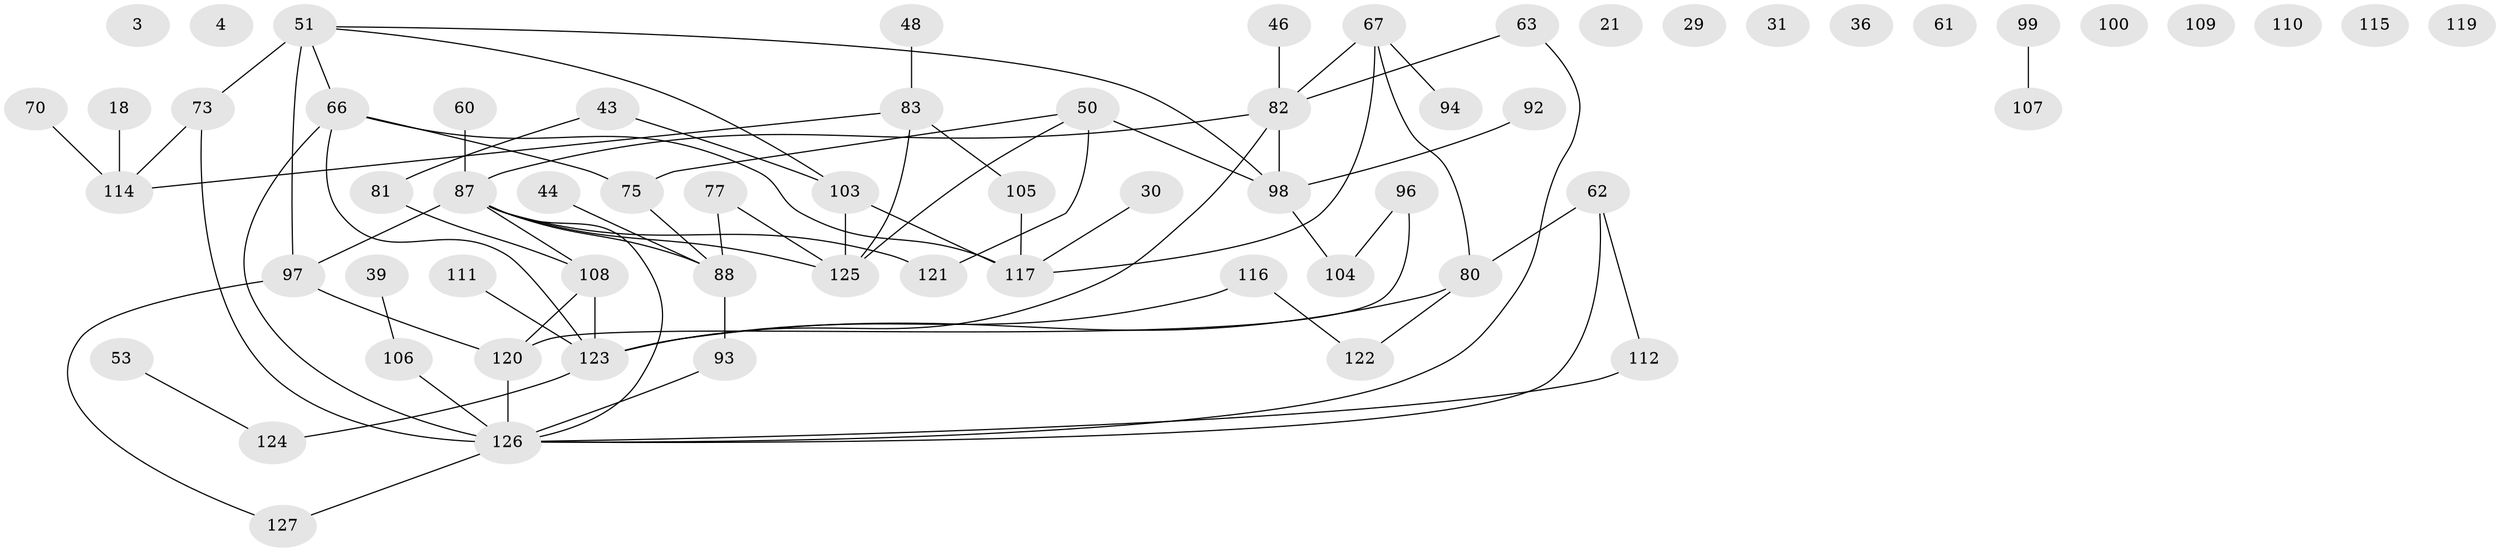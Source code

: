 // original degree distribution, {3: 0.2283464566929134, 1: 0.16535433070866143, 0: 0.09448818897637795, 4: 0.11811023622047244, 2: 0.31496062992125984, 5: 0.05511811023622047, 6: 0.015748031496062992, 7: 0.007874015748031496}
// Generated by graph-tools (version 1.1) at 2025/40/03/09/25 04:40:42]
// undirected, 63 vertices, 75 edges
graph export_dot {
graph [start="1"]
  node [color=gray90,style=filled];
  3;
  4;
  18;
  21;
  29;
  30;
  31;
  36;
  39 [super="+2"];
  43;
  44;
  46;
  48;
  50 [super="+6+24"];
  51 [super="+42"];
  53;
  60 [super="+5"];
  61;
  62;
  63 [super="+49"];
  66 [super="+9+45"];
  67;
  70;
  73 [super="+12"];
  75 [super="+64"];
  77;
  80 [super="+65"];
  81;
  82;
  83 [super="+26+17"];
  87 [super="+15+78+79"];
  88 [super="+27+55+54"];
  92;
  93 [super="+58"];
  94 [super="+35"];
  96;
  97 [super="+85+86+23+56"];
  98 [super="+11"];
  99;
  100;
  103;
  104;
  105;
  106 [super="+34"];
  107;
  108 [super="+25"];
  109;
  110;
  111;
  112;
  114 [super="+71"];
  115;
  116;
  117 [super="+90"];
  119;
  120 [super="+52"];
  121 [super="+40+84"];
  122 [super="+16+68"];
  123 [super="+8+89+91"];
  124;
  125 [super="+72+95"];
  126 [super="+69+113+118+102"];
  127;
  18 -- 114;
  30 -- 117;
  39 -- 106;
  43 -- 81;
  43 -- 103;
  44 -- 88;
  46 -- 82;
  48 -- 83;
  50 -- 98;
  50 -- 121 [weight=2];
  50 -- 75;
  50 -- 125;
  51 -- 66;
  51 -- 73 [weight=2];
  51 -- 103;
  51 -- 98;
  51 -- 97;
  53 -- 124;
  60 -- 87;
  62 -- 80 [weight=2];
  62 -- 112;
  62 -- 126 [weight=2];
  63 -- 82;
  63 -- 126;
  66 -- 75;
  66 -- 117 [weight=2];
  66 -- 123;
  66 -- 126 [weight=3];
  67 -- 80;
  67 -- 82;
  67 -- 94;
  67 -- 117;
  70 -- 114;
  73 -- 114 [weight=2];
  73 -- 126;
  75 -- 88;
  77 -- 88;
  77 -- 125;
  80 -- 122;
  80 -- 123;
  81 -- 108;
  82 -- 98 [weight=2];
  82 -- 87;
  82 -- 123;
  83 -- 105;
  83 -- 114;
  83 -- 125;
  87 -- 121 [weight=2];
  87 -- 125;
  87 -- 88;
  87 -- 108;
  87 -- 97;
  87 -- 126;
  88 -- 93;
  92 -- 98;
  93 -- 126;
  96 -- 104;
  96 -- 120;
  97 -- 120;
  97 -- 127;
  98 -- 104;
  99 -- 107;
  103 -- 117;
  103 -- 125;
  105 -- 117;
  106 -- 126;
  108 -- 120 [weight=2];
  108 -- 123 [weight=2];
  111 -- 123;
  112 -- 126;
  116 -- 122;
  116 -- 123;
  120 -- 126;
  123 -- 124;
  126 -- 127;
}
